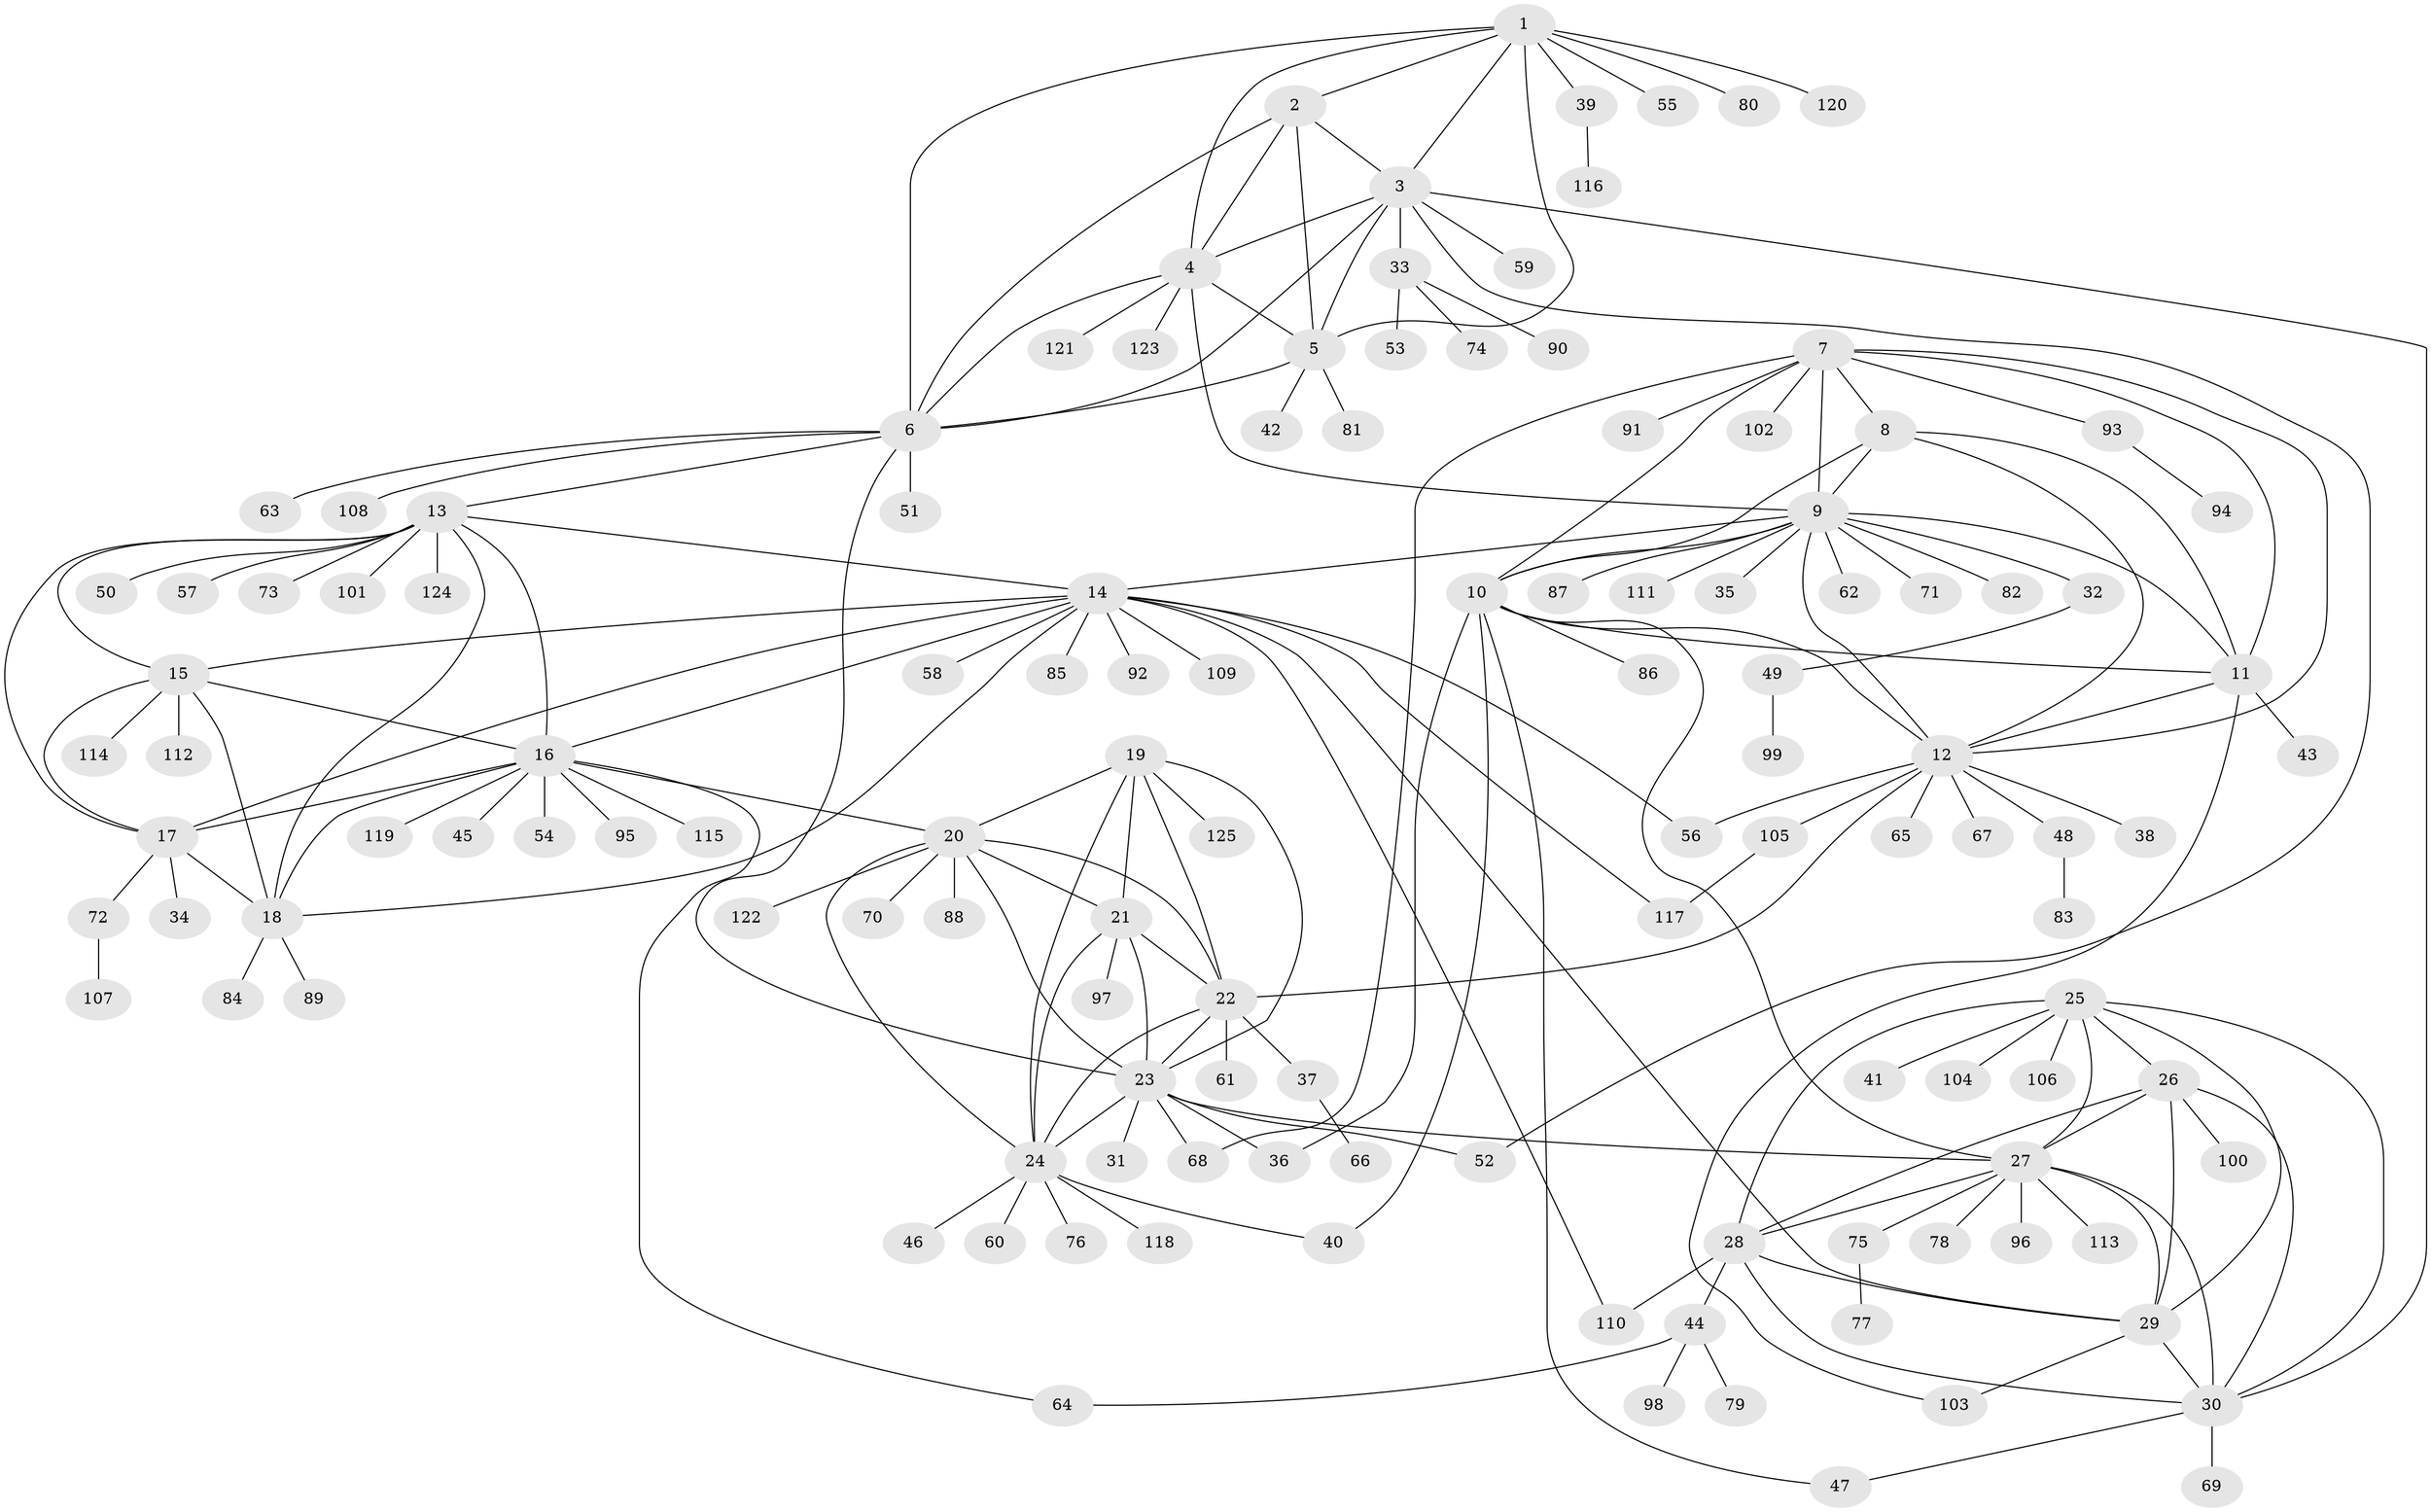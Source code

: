 // coarse degree distribution, {8: 0.06451612903225806, 4: 0.04838709677419355, 14: 0.016129032258064516, 6: 0.03225806451612903, 12: 0.03225806451612903, 9: 0.03225806451612903, 11: 0.03225806451612903, 5: 0.04838709677419355, 7: 0.03225806451612903, 1: 0.5967741935483871, 2: 0.06451612903225806}
// Generated by graph-tools (version 1.1) at 2025/19/03/04/25 18:19:49]
// undirected, 125 vertices, 190 edges
graph export_dot {
graph [start="1"]
  node [color=gray90,style=filled];
  1;
  2;
  3;
  4;
  5;
  6;
  7;
  8;
  9;
  10;
  11;
  12;
  13;
  14;
  15;
  16;
  17;
  18;
  19;
  20;
  21;
  22;
  23;
  24;
  25;
  26;
  27;
  28;
  29;
  30;
  31;
  32;
  33;
  34;
  35;
  36;
  37;
  38;
  39;
  40;
  41;
  42;
  43;
  44;
  45;
  46;
  47;
  48;
  49;
  50;
  51;
  52;
  53;
  54;
  55;
  56;
  57;
  58;
  59;
  60;
  61;
  62;
  63;
  64;
  65;
  66;
  67;
  68;
  69;
  70;
  71;
  72;
  73;
  74;
  75;
  76;
  77;
  78;
  79;
  80;
  81;
  82;
  83;
  84;
  85;
  86;
  87;
  88;
  89;
  90;
  91;
  92;
  93;
  94;
  95;
  96;
  97;
  98;
  99;
  100;
  101;
  102;
  103;
  104;
  105;
  106;
  107;
  108;
  109;
  110;
  111;
  112;
  113;
  114;
  115;
  116;
  117;
  118;
  119;
  120;
  121;
  122;
  123;
  124;
  125;
  1 -- 2;
  1 -- 3;
  1 -- 4;
  1 -- 5;
  1 -- 6;
  1 -- 39;
  1 -- 55;
  1 -- 80;
  1 -- 120;
  2 -- 3;
  2 -- 4;
  2 -- 5;
  2 -- 6;
  3 -- 4;
  3 -- 5;
  3 -- 6;
  3 -- 30;
  3 -- 33;
  3 -- 52;
  3 -- 59;
  4 -- 5;
  4 -- 6;
  4 -- 9;
  4 -- 121;
  4 -- 123;
  5 -- 6;
  5 -- 42;
  5 -- 81;
  6 -- 13;
  6 -- 23;
  6 -- 51;
  6 -- 63;
  6 -- 108;
  7 -- 8;
  7 -- 9;
  7 -- 10;
  7 -- 11;
  7 -- 12;
  7 -- 68;
  7 -- 91;
  7 -- 93;
  7 -- 102;
  8 -- 9;
  8 -- 10;
  8 -- 11;
  8 -- 12;
  9 -- 10;
  9 -- 11;
  9 -- 12;
  9 -- 14;
  9 -- 32;
  9 -- 35;
  9 -- 62;
  9 -- 71;
  9 -- 82;
  9 -- 87;
  9 -- 111;
  10 -- 11;
  10 -- 12;
  10 -- 27;
  10 -- 36;
  10 -- 40;
  10 -- 47;
  10 -- 86;
  11 -- 12;
  11 -- 43;
  11 -- 103;
  12 -- 22;
  12 -- 38;
  12 -- 48;
  12 -- 56;
  12 -- 65;
  12 -- 67;
  12 -- 105;
  13 -- 14;
  13 -- 15;
  13 -- 16;
  13 -- 17;
  13 -- 18;
  13 -- 50;
  13 -- 57;
  13 -- 73;
  13 -- 101;
  13 -- 124;
  14 -- 15;
  14 -- 16;
  14 -- 17;
  14 -- 18;
  14 -- 29;
  14 -- 56;
  14 -- 58;
  14 -- 85;
  14 -- 92;
  14 -- 109;
  14 -- 110;
  14 -- 117;
  15 -- 16;
  15 -- 17;
  15 -- 18;
  15 -- 112;
  15 -- 114;
  16 -- 17;
  16 -- 18;
  16 -- 20;
  16 -- 45;
  16 -- 54;
  16 -- 64;
  16 -- 95;
  16 -- 115;
  16 -- 119;
  17 -- 18;
  17 -- 34;
  17 -- 72;
  18 -- 84;
  18 -- 89;
  19 -- 20;
  19 -- 21;
  19 -- 22;
  19 -- 23;
  19 -- 24;
  19 -- 125;
  20 -- 21;
  20 -- 22;
  20 -- 23;
  20 -- 24;
  20 -- 70;
  20 -- 88;
  20 -- 122;
  21 -- 22;
  21 -- 23;
  21 -- 24;
  21 -- 97;
  22 -- 23;
  22 -- 24;
  22 -- 37;
  22 -- 61;
  23 -- 24;
  23 -- 27;
  23 -- 31;
  23 -- 36;
  23 -- 52;
  23 -- 68;
  24 -- 40;
  24 -- 46;
  24 -- 60;
  24 -- 76;
  24 -- 118;
  25 -- 26;
  25 -- 27;
  25 -- 28;
  25 -- 29;
  25 -- 30;
  25 -- 41;
  25 -- 104;
  25 -- 106;
  26 -- 27;
  26 -- 28;
  26 -- 29;
  26 -- 30;
  26 -- 100;
  27 -- 28;
  27 -- 29;
  27 -- 30;
  27 -- 75;
  27 -- 78;
  27 -- 96;
  27 -- 113;
  28 -- 29;
  28 -- 30;
  28 -- 44;
  28 -- 110;
  29 -- 30;
  29 -- 103;
  30 -- 47;
  30 -- 69;
  32 -- 49;
  33 -- 53;
  33 -- 74;
  33 -- 90;
  37 -- 66;
  39 -- 116;
  44 -- 64;
  44 -- 79;
  44 -- 98;
  48 -- 83;
  49 -- 99;
  72 -- 107;
  75 -- 77;
  93 -- 94;
  105 -- 117;
}
